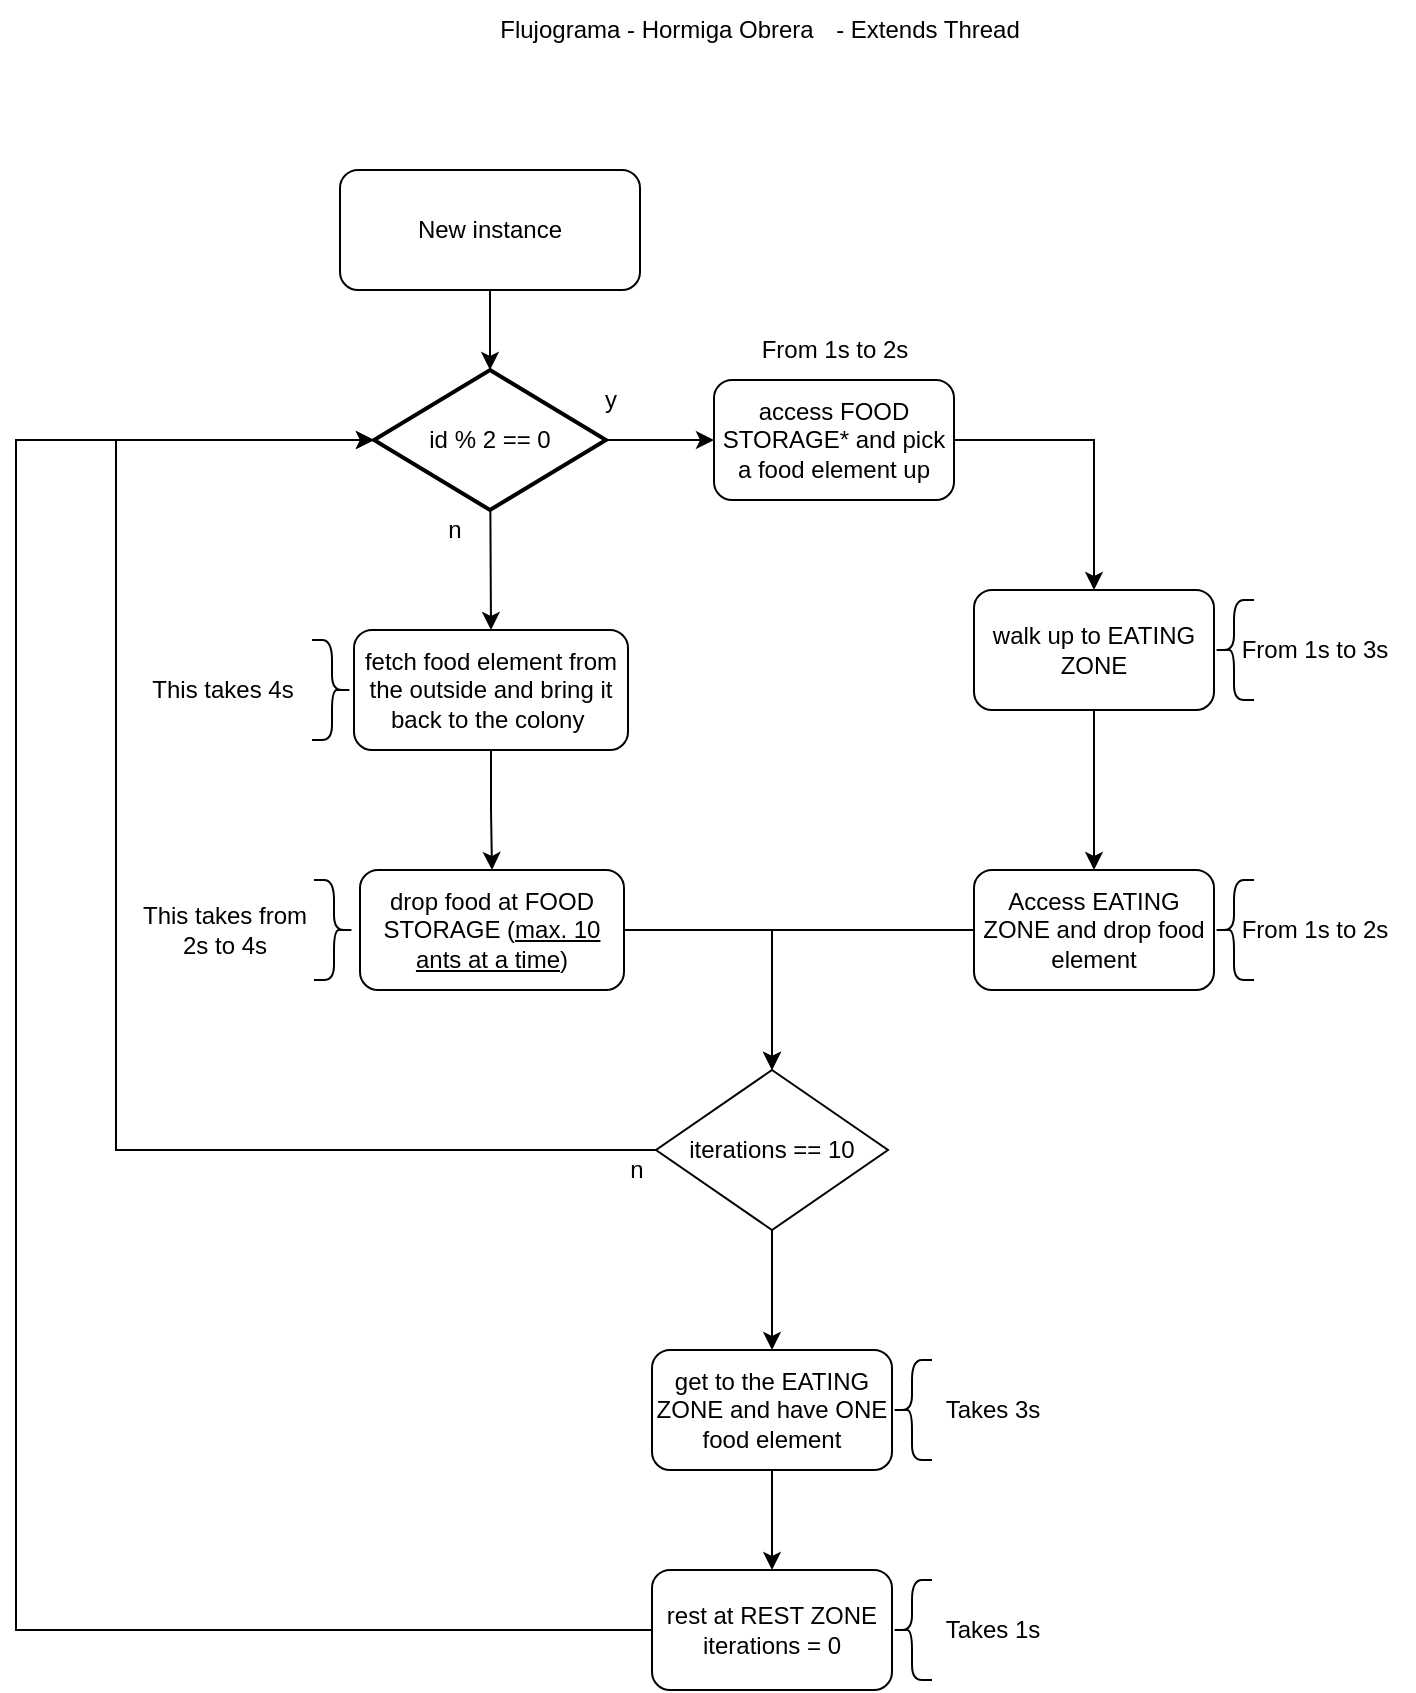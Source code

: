<mxfile version="21.0.6" type="device"><diagram name="Página-1" id="UqR2tUo37tIhXSIRATon"><mxGraphModel dx="2653" dy="1631" grid="1" gridSize="10" guides="1" tooltips="1" connect="1" arrows="1" fold="1" page="1" pageScale="1" pageWidth="827" pageHeight="1169" math="0" shadow="0"><root><mxCell id="0"/><mxCell id="1" parent="0"/><mxCell id="xASTxbjqQLv8y9rBF3X0-1" value="Flujograma - Hormiga Obrera" style="text;html=1;align=center;verticalAlign=middle;resizable=0;points=[];autosize=1;strokeColor=none;fillColor=none;" vertex="1" parent="1"><mxGeometry x="270" y="25" width="180" height="30" as="geometry"/></mxCell><mxCell id="xASTxbjqQLv8y9rBF3X0-2" value="- Extends Thread" style="text;html=1;strokeColor=none;fillColor=none;align=center;verticalAlign=middle;whiteSpace=wrap;rounded=0;" vertex="1" parent="1"><mxGeometry x="436" y="25" width="120" height="30" as="geometry"/></mxCell><mxCell id="xASTxbjqQLv8y9rBF3X0-4" value="New instance" style="rounded=1;whiteSpace=wrap;html=1;" vertex="1" parent="1"><mxGeometry x="202" y="110" width="150" height="60" as="geometry"/></mxCell><mxCell id="xASTxbjqQLv8y9rBF3X0-6" style="rounded=0;orthogonalLoop=1;jettySize=auto;html=1;entryX=0.5;entryY=1;entryDx=0;entryDy=0;endArrow=none;endFill=0;startArrow=classic;startFill=1;" edge="1" parent="1" source="xASTxbjqQLv8y9rBF3X0-5" target="xASTxbjqQLv8y9rBF3X0-4"><mxGeometry relative="1" as="geometry"/></mxCell><mxCell id="xASTxbjqQLv8y9rBF3X0-10" style="rounded=0;orthogonalLoop=1;jettySize=auto;html=1;entryX=0.5;entryY=0;entryDx=0;entryDy=0;" edge="1" parent="1" source="xASTxbjqQLv8y9rBF3X0-5" target="xASTxbjqQLv8y9rBF3X0-9"><mxGeometry relative="1" as="geometry"/></mxCell><mxCell id="xASTxbjqQLv8y9rBF3X0-18" style="edgeStyle=orthogonalEdgeStyle;rounded=0;orthogonalLoop=1;jettySize=auto;html=1;entryX=0;entryY=0.5;entryDx=0;entryDy=0;" edge="1" parent="1" source="xASTxbjqQLv8y9rBF3X0-5" target="xASTxbjqQLv8y9rBF3X0-17"><mxGeometry relative="1" as="geometry"/></mxCell><mxCell id="xASTxbjqQLv8y9rBF3X0-5" value="id % 2 == 0" style="strokeWidth=2;html=1;shape=mxgraph.flowchart.decision;whiteSpace=wrap;" vertex="1" parent="1"><mxGeometry x="219" y="210" width="116" height="70" as="geometry"/></mxCell><mxCell id="xASTxbjqQLv8y9rBF3X0-7" value="y" style="text;html=1;align=center;verticalAlign=middle;resizable=0;points=[];autosize=1;strokeColor=none;fillColor=none;" vertex="1" parent="1"><mxGeometry x="322" y="210" width="30" height="30" as="geometry"/></mxCell><mxCell id="xASTxbjqQLv8y9rBF3X0-8" value="n" style="text;html=1;align=center;verticalAlign=middle;resizable=0;points=[];autosize=1;strokeColor=none;fillColor=none;" vertex="1" parent="1"><mxGeometry x="244" y="275" width="30" height="30" as="geometry"/></mxCell><mxCell id="xASTxbjqQLv8y9rBF3X0-14" style="edgeStyle=orthogonalEdgeStyle;rounded=0;orthogonalLoop=1;jettySize=auto;html=1;entryX=0.5;entryY=0;entryDx=0;entryDy=0;" edge="1" parent="1" source="xASTxbjqQLv8y9rBF3X0-9" target="xASTxbjqQLv8y9rBF3X0-13"><mxGeometry relative="1" as="geometry"/></mxCell><mxCell id="xASTxbjqQLv8y9rBF3X0-9" value="fetch food element from the outside and bring it back to the colony&amp;nbsp;" style="rounded=1;whiteSpace=wrap;html=1;" vertex="1" parent="1"><mxGeometry x="209" y="340" width="137" height="60" as="geometry"/></mxCell><mxCell id="xASTxbjqQLv8y9rBF3X0-11" value="" style="shape=curlyBracket;whiteSpace=wrap;html=1;rounded=1;flipH=1;labelPosition=right;verticalLabelPosition=middle;align=left;verticalAlign=middle;" vertex="1" parent="1"><mxGeometry x="188" y="345" width="20" height="50" as="geometry"/></mxCell><mxCell id="xASTxbjqQLv8y9rBF3X0-12" value="This takes 4s" style="text;html=1;align=center;verticalAlign=middle;resizable=0;points=[];autosize=1;strokeColor=none;fillColor=none;" vertex="1" parent="1"><mxGeometry x="98" y="355" width="90" height="30" as="geometry"/></mxCell><mxCell id="xASTxbjqQLv8y9rBF3X0-30" style="edgeStyle=orthogonalEdgeStyle;rounded=0;orthogonalLoop=1;jettySize=auto;html=1;entryX=0.5;entryY=0;entryDx=0;entryDy=0;" edge="1" parent="1" source="xASTxbjqQLv8y9rBF3X0-13" target="xASTxbjqQLv8y9rBF3X0-28"><mxGeometry relative="1" as="geometry"/></mxCell><mxCell id="xASTxbjqQLv8y9rBF3X0-13" value="drop food at FOOD STORAGE (&lt;u&gt;max. 10 ants at a time&lt;/u&gt;)" style="rounded=1;whiteSpace=wrap;html=1;" vertex="1" parent="1"><mxGeometry x="212" y="460" width="132" height="60" as="geometry"/></mxCell><mxCell id="xASTxbjqQLv8y9rBF3X0-15" value="" style="shape=curlyBracket;whiteSpace=wrap;html=1;rounded=1;flipH=1;labelPosition=right;verticalLabelPosition=middle;align=left;verticalAlign=middle;" vertex="1" parent="1"><mxGeometry x="189" y="465" width="20" height="50" as="geometry"/></mxCell><mxCell id="xASTxbjqQLv8y9rBF3X0-16" value="This takes from&lt;br&gt;2s to 4s" style="text;html=1;align=center;verticalAlign=middle;resizable=0;points=[];autosize=1;strokeColor=none;fillColor=none;" vertex="1" parent="1"><mxGeometry x="89" y="470" width="110" height="40" as="geometry"/></mxCell><mxCell id="xASTxbjqQLv8y9rBF3X0-21" style="edgeStyle=orthogonalEdgeStyle;rounded=0;orthogonalLoop=1;jettySize=auto;html=1;entryX=0.5;entryY=0;entryDx=0;entryDy=0;" edge="1" parent="1" source="xASTxbjqQLv8y9rBF3X0-17" target="xASTxbjqQLv8y9rBF3X0-20"><mxGeometry relative="1" as="geometry"/></mxCell><mxCell id="xASTxbjqQLv8y9rBF3X0-17" value="access FOOD STORAGE* and pick a food element up" style="rounded=1;whiteSpace=wrap;html=1;" vertex="1" parent="1"><mxGeometry x="389" y="215" width="120" height="60" as="geometry"/></mxCell><mxCell id="xASTxbjqQLv8y9rBF3X0-19" value="From 1s to 2s" style="text;html=1;align=center;verticalAlign=middle;resizable=0;points=[];autosize=1;strokeColor=none;fillColor=none;" vertex="1" parent="1"><mxGeometry x="399" y="185" width="100" height="30" as="geometry"/></mxCell><mxCell id="xASTxbjqQLv8y9rBF3X0-25" style="edgeStyle=orthogonalEdgeStyle;rounded=0;orthogonalLoop=1;jettySize=auto;html=1;" edge="1" parent="1" source="xASTxbjqQLv8y9rBF3X0-20" target="xASTxbjqQLv8y9rBF3X0-24"><mxGeometry relative="1" as="geometry"/></mxCell><mxCell id="xASTxbjqQLv8y9rBF3X0-20" value="walk up to EATING ZONE" style="rounded=1;whiteSpace=wrap;html=1;" vertex="1" parent="1"><mxGeometry x="519" y="320" width="120" height="60" as="geometry"/></mxCell><mxCell id="xASTxbjqQLv8y9rBF3X0-22" value="" style="shape=curlyBracket;whiteSpace=wrap;html=1;rounded=1;labelPosition=left;verticalLabelPosition=middle;align=right;verticalAlign=middle;" vertex="1" parent="1"><mxGeometry x="639" y="325" width="20" height="50" as="geometry"/></mxCell><mxCell id="xASTxbjqQLv8y9rBF3X0-23" value="From 1s to 3s" style="text;html=1;align=center;verticalAlign=middle;resizable=0;points=[];autosize=1;strokeColor=none;fillColor=none;" vertex="1" parent="1"><mxGeometry x="639" y="335" width="100" height="30" as="geometry"/></mxCell><mxCell id="xASTxbjqQLv8y9rBF3X0-29" style="edgeStyle=orthogonalEdgeStyle;rounded=0;orthogonalLoop=1;jettySize=auto;html=1;entryX=0.5;entryY=0;entryDx=0;entryDy=0;" edge="1" parent="1" source="xASTxbjqQLv8y9rBF3X0-24" target="xASTxbjqQLv8y9rBF3X0-28"><mxGeometry relative="1" as="geometry"/></mxCell><mxCell id="xASTxbjqQLv8y9rBF3X0-24" value="Access EATING ZONE and drop food element" style="rounded=1;whiteSpace=wrap;html=1;" vertex="1" parent="1"><mxGeometry x="519" y="460" width="120" height="60" as="geometry"/></mxCell><mxCell id="xASTxbjqQLv8y9rBF3X0-26" value="" style="shape=curlyBracket;whiteSpace=wrap;html=1;rounded=1;labelPosition=left;verticalLabelPosition=middle;align=right;verticalAlign=middle;" vertex="1" parent="1"><mxGeometry x="639" y="465" width="20" height="50" as="geometry"/></mxCell><mxCell id="xASTxbjqQLv8y9rBF3X0-27" value="From 1s to 2s" style="text;html=1;align=center;verticalAlign=middle;resizable=0;points=[];autosize=1;strokeColor=none;fillColor=none;" vertex="1" parent="1"><mxGeometry x="639" y="475" width="100" height="30" as="geometry"/></mxCell><mxCell id="xASTxbjqQLv8y9rBF3X0-31" style="edgeStyle=orthogonalEdgeStyle;rounded=0;orthogonalLoop=1;jettySize=auto;html=1;entryX=0;entryY=0.5;entryDx=0;entryDy=0;entryPerimeter=0;" edge="1" parent="1" source="xASTxbjqQLv8y9rBF3X0-28" target="xASTxbjqQLv8y9rBF3X0-5"><mxGeometry relative="1" as="geometry"><Array as="points"><mxPoint x="90" y="600"/><mxPoint x="90" y="245"/></Array></mxGeometry></mxCell><mxCell id="xASTxbjqQLv8y9rBF3X0-34" style="edgeStyle=orthogonalEdgeStyle;rounded=0;orthogonalLoop=1;jettySize=auto;html=1;entryX=0.5;entryY=0;entryDx=0;entryDy=0;" edge="1" parent="1" source="xASTxbjqQLv8y9rBF3X0-28" target="xASTxbjqQLv8y9rBF3X0-33"><mxGeometry relative="1" as="geometry"/></mxCell><mxCell id="xASTxbjqQLv8y9rBF3X0-28" value="iterations == 10" style="rhombus;whiteSpace=wrap;html=1;" vertex="1" parent="1"><mxGeometry x="360" y="560" width="116" height="80" as="geometry"/></mxCell><mxCell id="xASTxbjqQLv8y9rBF3X0-32" value="n" style="text;html=1;align=center;verticalAlign=middle;resizable=0;points=[];autosize=1;strokeColor=none;fillColor=none;" vertex="1" parent="1"><mxGeometry x="335" y="595" width="30" height="30" as="geometry"/></mxCell><mxCell id="xASTxbjqQLv8y9rBF3X0-38" style="edgeStyle=orthogonalEdgeStyle;rounded=0;orthogonalLoop=1;jettySize=auto;html=1;entryX=0.5;entryY=0;entryDx=0;entryDy=0;" edge="1" parent="1" source="xASTxbjqQLv8y9rBF3X0-33" target="xASTxbjqQLv8y9rBF3X0-37"><mxGeometry relative="1" as="geometry"/></mxCell><mxCell id="xASTxbjqQLv8y9rBF3X0-33" value="get to the EATING ZONE and have ONE food element" style="rounded=1;whiteSpace=wrap;html=1;" vertex="1" parent="1"><mxGeometry x="358" y="700" width="120" height="60" as="geometry"/></mxCell><mxCell id="xASTxbjqQLv8y9rBF3X0-35" value="" style="shape=curlyBracket;whiteSpace=wrap;html=1;rounded=1;labelPosition=left;verticalLabelPosition=middle;align=right;verticalAlign=middle;" vertex="1" parent="1"><mxGeometry x="478" y="705" width="20" height="50" as="geometry"/></mxCell><mxCell id="xASTxbjqQLv8y9rBF3X0-36" value="Takes 3s" style="text;html=1;align=center;verticalAlign=middle;resizable=0;points=[];autosize=1;strokeColor=none;fillColor=none;" vertex="1" parent="1"><mxGeometry x="493" y="715" width="70" height="30" as="geometry"/></mxCell><mxCell id="xASTxbjqQLv8y9rBF3X0-44" style="edgeStyle=orthogonalEdgeStyle;rounded=0;orthogonalLoop=1;jettySize=auto;html=1;entryX=0;entryY=0.5;entryDx=0;entryDy=0;entryPerimeter=0;" edge="1" parent="1" source="xASTxbjqQLv8y9rBF3X0-37" target="xASTxbjqQLv8y9rBF3X0-5"><mxGeometry relative="1" as="geometry"><Array as="points"><mxPoint x="40" y="840"/><mxPoint x="40" y="245"/></Array></mxGeometry></mxCell><mxCell id="xASTxbjqQLv8y9rBF3X0-37" value="rest at REST ZONE&lt;br&gt;iterations = 0" style="rounded=1;whiteSpace=wrap;html=1;" vertex="1" parent="1"><mxGeometry x="358" y="810" width="120" height="60" as="geometry"/></mxCell><mxCell id="xASTxbjqQLv8y9rBF3X0-42" value="" style="shape=curlyBracket;whiteSpace=wrap;html=1;rounded=1;labelPosition=left;verticalLabelPosition=middle;align=right;verticalAlign=middle;" vertex="1" parent="1"><mxGeometry x="478" y="815" width="20" height="50" as="geometry"/></mxCell><mxCell id="xASTxbjqQLv8y9rBF3X0-43" value="Takes 1s" style="text;html=1;align=center;verticalAlign=middle;resizable=0;points=[];autosize=1;strokeColor=none;fillColor=none;" vertex="1" parent="1"><mxGeometry x="493" y="825" width="70" height="30" as="geometry"/></mxCell></root></mxGraphModel></diagram></mxfile>
